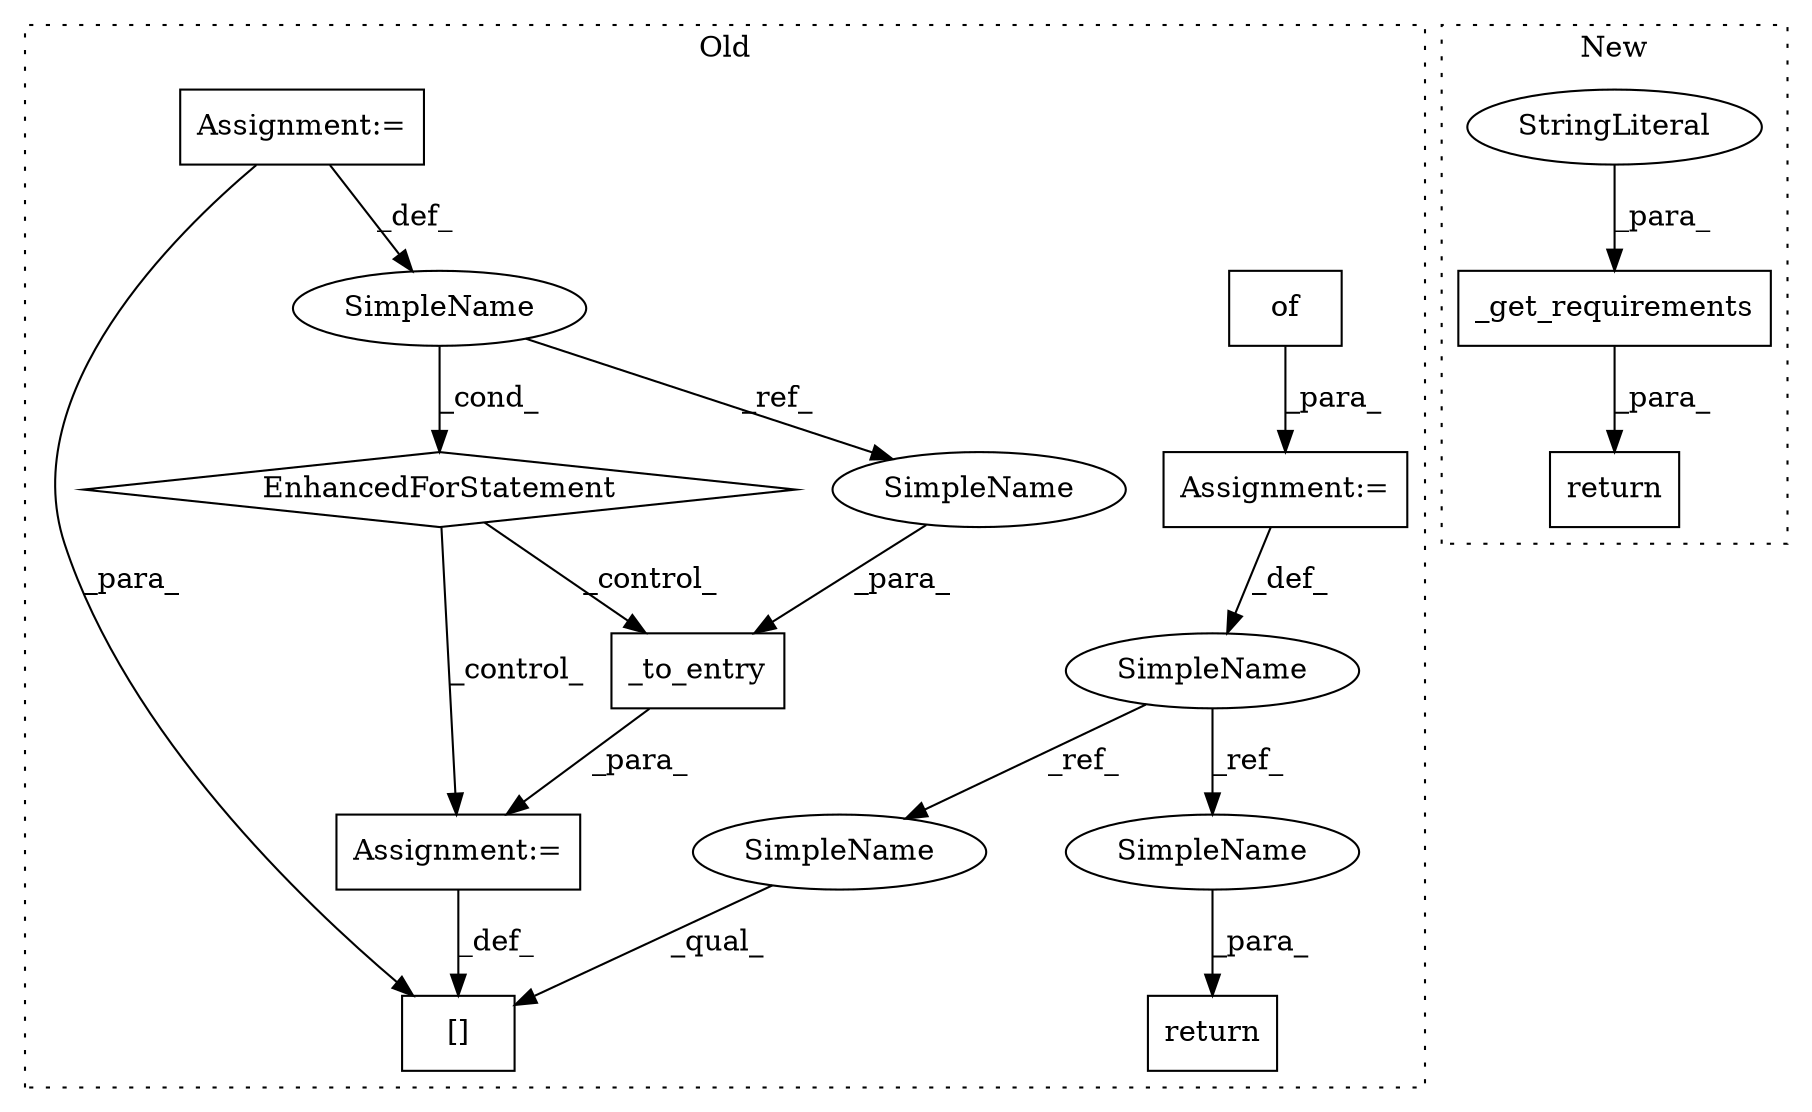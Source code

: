 digraph G {
subgraph cluster0 {
1 [label="[]" a="2" s="5168,5197" l="17,1" shape="box"];
3 [label="SimpleName" a="42" s="4768" l="16" shape="ellipse"];
4 [label="return" a="41" s="5245" l="7" shape="box"];
5 [label="of" a="32" s="4789" l="4" shape="box"];
6 [label="Assignment:=" a="7" s="5198" l="1" shape="box"];
7 [label="EnhancedForStatement" a="70" s="4799,4886" l="53,2" shape="diamond"];
8 [label="SimpleName" a="42" s="4860" l="11" shape="ellipse"];
10 [label="_to_entry" a="32" s="5199,5232" l="10,1" shape="box"];
11 [label="Assignment:=" a="7" s="4799,4886" l="53,2" shape="box"];
12 [label="Assignment:=" a="7" s="4784" l="1" shape="box"];
14 [label="SimpleName" a="42" s="5209" l="11" shape="ellipse"];
15 [label="SimpleName" a="42" s="5252" l="16" shape="ellipse"];
16 [label="SimpleName" a="42" s="5168" l="16" shape="ellipse"];
label = "Old";
style="dotted";
}
subgraph cluster1 {
2 [label="_get_requirements" a="32" s="4962,4996" l="18,1" shape="box"];
9 [label="StringLiteral" a="45" s="4993" l="3" shape="ellipse"];
13 [label="return" a="41" s="4955" l="7" shape="box"];
label = "New";
style="dotted";
}
2 -> 13 [label="_para_"];
3 -> 16 [label="_ref_"];
3 -> 15 [label="_ref_"];
5 -> 12 [label="_para_"];
6 -> 1 [label="_def_"];
7 -> 6 [label="_control_"];
7 -> 10 [label="_control_"];
8 -> 14 [label="_ref_"];
8 -> 7 [label="_cond_"];
9 -> 2 [label="_para_"];
10 -> 6 [label="_para_"];
11 -> 1 [label="_para_"];
11 -> 8 [label="_def_"];
12 -> 3 [label="_def_"];
14 -> 10 [label="_para_"];
15 -> 4 [label="_para_"];
16 -> 1 [label="_qual_"];
}